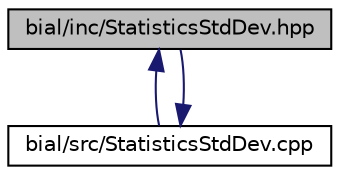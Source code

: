 digraph "bial/inc/StatisticsStdDev.hpp"
{
  edge [fontname="Helvetica",fontsize="10",labelfontname="Helvetica",labelfontsize="10"];
  node [fontname="Helvetica",fontsize="10",shape=record];
  Node1 [label="bial/inc/StatisticsStdDev.hpp",height=0.2,width=0.4,color="black", fillcolor="grey75", style="filled", fontcolor="black"];
  Node1 -> Node2 [dir="back",color="midnightblue",fontsize="10",style="solid",fontname="Helvetica"];
  Node2 [label="bial/src/StatisticsStdDev.cpp",height=0.2,width=0.4,color="black", fillcolor="white", style="filled",URL="$_statistics_std_dev_8cpp.html"];
  Node2 -> Node1 [dir="back",color="midnightblue",fontsize="10",style="solid",fontname="Helvetica"];
}
